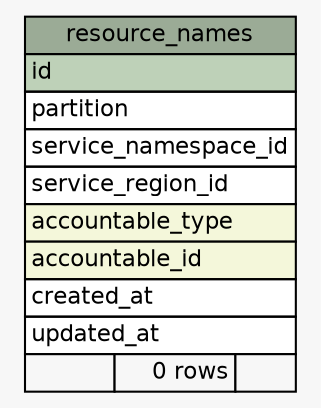 // dot 2.40.1 on Linux 5.0.0-23-generic
// SchemaSpy rev 590
digraph "resource_names" {
  graph [
    rankdir="RL"
    bgcolor="#f7f7f7"
    nodesep="0.18"
    ranksep="0.46"
    fontname="Helvetica"
    fontsize="11"
  ];
  node [
    fontname="Helvetica"
    fontsize="11"
    shape="plaintext"
  ];
  edge [
    arrowsize="0.8"
  ];
  "resource_names" [
    label=<
    <TABLE BORDER="0" CELLBORDER="1" CELLSPACING="0" BGCOLOR="#ffffff">
      <TR><TD COLSPAN="3" BGCOLOR="#9bab96" ALIGN="CENTER">resource_names</TD></TR>
      <TR><TD PORT="id" COLSPAN="3" BGCOLOR="#bed1b8" ALIGN="LEFT">id</TD></TR>
      <TR><TD PORT="partition" COLSPAN="3" ALIGN="LEFT">partition</TD></TR>
      <TR><TD PORT="service_namespace_id" COLSPAN="3" ALIGN="LEFT">service_namespace_id</TD></TR>
      <TR><TD PORT="service_region_id" COLSPAN="3" ALIGN="LEFT">service_region_id</TD></TR>
      <TR><TD PORT="accountable_type" COLSPAN="3" BGCOLOR="#f4f7da" ALIGN="LEFT">accountable_type</TD></TR>
      <TR><TD PORT="accountable_id" COLSPAN="3" BGCOLOR="#f4f7da" ALIGN="LEFT">accountable_id</TD></TR>
      <TR><TD PORT="created_at" COLSPAN="3" ALIGN="LEFT">created_at</TD></TR>
      <TR><TD PORT="updated_at" COLSPAN="3" ALIGN="LEFT">updated_at</TD></TR>
      <TR><TD ALIGN="LEFT" BGCOLOR="#f7f7f7">  </TD><TD ALIGN="RIGHT" BGCOLOR="#f7f7f7">0 rows</TD><TD ALIGN="RIGHT" BGCOLOR="#f7f7f7">  </TD></TR>
    </TABLE>>
    URL="tables/resource_names.html"
    tooltip="resource_names"
  ];
}
